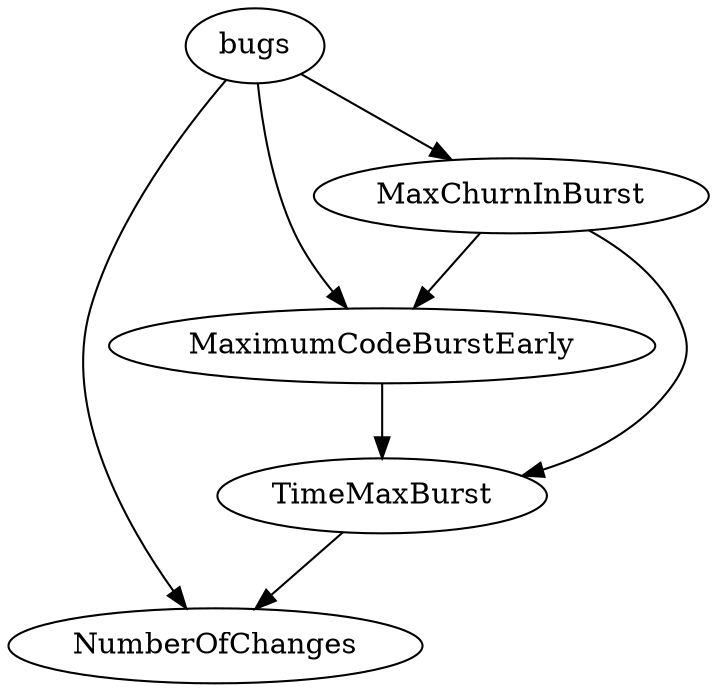 digraph {
   bugs;
   NumberOfChanges;
   MaximumCodeBurstEarly;
   MaxChurnInBurst;
   TimeMaxBurst;
   bugs -> NumberOfChanges;
   bugs -> MaximumCodeBurstEarly;
   bugs -> MaxChurnInBurst;
   MaximumCodeBurstEarly -> TimeMaxBurst;
   MaxChurnInBurst -> MaximumCodeBurstEarly;
   MaxChurnInBurst -> TimeMaxBurst;
   TimeMaxBurst -> NumberOfChanges;
}
